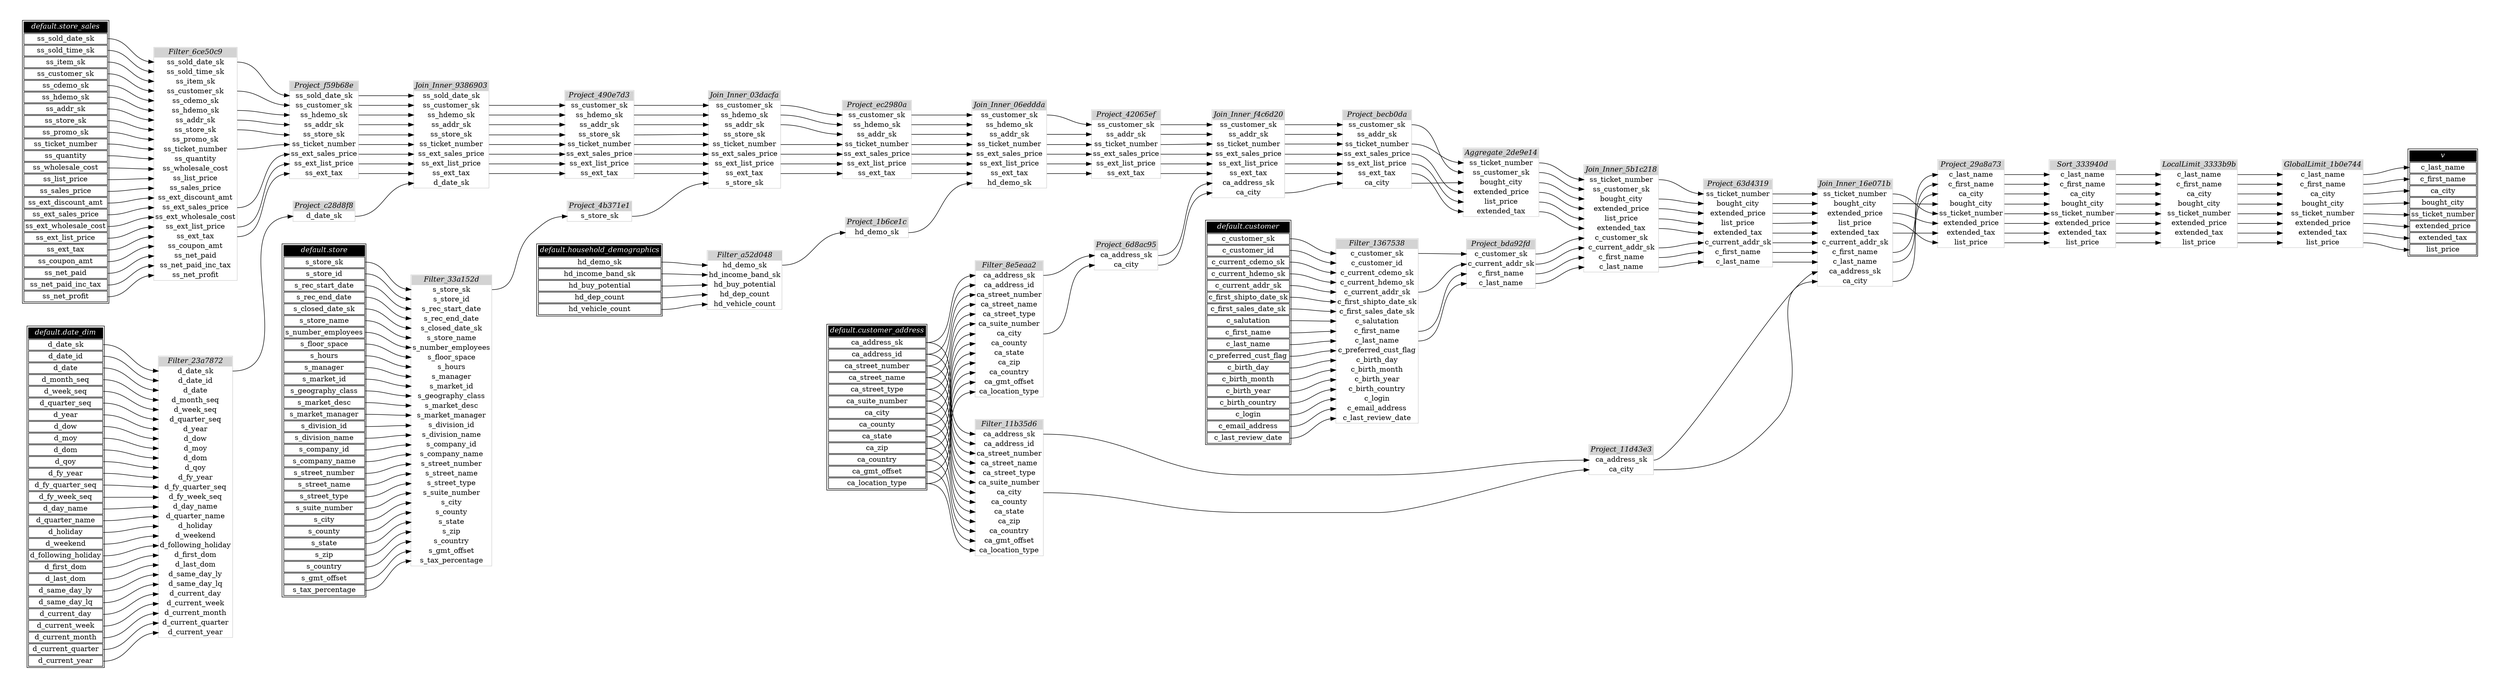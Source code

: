 // Automatically generated by TPCDSFlowTestSuite


digraph {
  graph [pad="0.5" nodesep="0.5" ranksep="1" fontname="Helvetica" rankdir=LR];
  node [shape=plaintext]

  
"Aggregate_2de9e14" [label=<
<table color="lightgray" border="1" cellborder="0" cellspacing="0">
  <tr><td bgcolor="lightgray" port="nodeName"><i>Aggregate_2de9e14</i></td></tr>
  <tr><td port="0">ss_ticket_number</td></tr>
<tr><td port="1">ss_customer_sk</td></tr>
<tr><td port="2">bought_city</td></tr>
<tr><td port="3">extended_price</td></tr>
<tr><td port="4">list_price</td></tr>
<tr><td port="5">extended_tax</td></tr>
</table>>];
     

"Filter_11b35d6" [label=<
<table color="lightgray" border="1" cellborder="0" cellspacing="0">
  <tr><td bgcolor="lightgray" port="nodeName"><i>Filter_11b35d6</i></td></tr>
  <tr><td port="0">ca_address_sk</td></tr>
<tr><td port="1">ca_address_id</td></tr>
<tr><td port="2">ca_street_number</td></tr>
<tr><td port="3">ca_street_name</td></tr>
<tr><td port="4">ca_street_type</td></tr>
<tr><td port="5">ca_suite_number</td></tr>
<tr><td port="6">ca_city</td></tr>
<tr><td port="7">ca_county</td></tr>
<tr><td port="8">ca_state</td></tr>
<tr><td port="9">ca_zip</td></tr>
<tr><td port="10">ca_country</td></tr>
<tr><td port="11">ca_gmt_offset</td></tr>
<tr><td port="12">ca_location_type</td></tr>
</table>>];
     

"Filter_1367538" [label=<
<table color="lightgray" border="1" cellborder="0" cellspacing="0">
  <tr><td bgcolor="lightgray" port="nodeName"><i>Filter_1367538</i></td></tr>
  <tr><td port="0">c_customer_sk</td></tr>
<tr><td port="1">c_customer_id</td></tr>
<tr><td port="2">c_current_cdemo_sk</td></tr>
<tr><td port="3">c_current_hdemo_sk</td></tr>
<tr><td port="4">c_current_addr_sk</td></tr>
<tr><td port="5">c_first_shipto_date_sk</td></tr>
<tr><td port="6">c_first_sales_date_sk</td></tr>
<tr><td port="7">c_salutation</td></tr>
<tr><td port="8">c_first_name</td></tr>
<tr><td port="9">c_last_name</td></tr>
<tr><td port="10">c_preferred_cust_flag</td></tr>
<tr><td port="11">c_birth_day</td></tr>
<tr><td port="12">c_birth_month</td></tr>
<tr><td port="13">c_birth_year</td></tr>
<tr><td port="14">c_birth_country</td></tr>
<tr><td port="15">c_login</td></tr>
<tr><td port="16">c_email_address</td></tr>
<tr><td port="17">c_last_review_date</td></tr>
</table>>];
     

"Filter_23a7872" [label=<
<table color="lightgray" border="1" cellborder="0" cellspacing="0">
  <tr><td bgcolor="lightgray" port="nodeName"><i>Filter_23a7872</i></td></tr>
  <tr><td port="0">d_date_sk</td></tr>
<tr><td port="1">d_date_id</td></tr>
<tr><td port="2">d_date</td></tr>
<tr><td port="3">d_month_seq</td></tr>
<tr><td port="4">d_week_seq</td></tr>
<tr><td port="5">d_quarter_seq</td></tr>
<tr><td port="6">d_year</td></tr>
<tr><td port="7">d_dow</td></tr>
<tr><td port="8">d_moy</td></tr>
<tr><td port="9">d_dom</td></tr>
<tr><td port="10">d_qoy</td></tr>
<tr><td port="11">d_fy_year</td></tr>
<tr><td port="12">d_fy_quarter_seq</td></tr>
<tr><td port="13">d_fy_week_seq</td></tr>
<tr><td port="14">d_day_name</td></tr>
<tr><td port="15">d_quarter_name</td></tr>
<tr><td port="16">d_holiday</td></tr>
<tr><td port="17">d_weekend</td></tr>
<tr><td port="18">d_following_holiday</td></tr>
<tr><td port="19">d_first_dom</td></tr>
<tr><td port="20">d_last_dom</td></tr>
<tr><td port="21">d_same_day_ly</td></tr>
<tr><td port="22">d_same_day_lq</td></tr>
<tr><td port="23">d_current_day</td></tr>
<tr><td port="24">d_current_week</td></tr>
<tr><td port="25">d_current_month</td></tr>
<tr><td port="26">d_current_quarter</td></tr>
<tr><td port="27">d_current_year</td></tr>
</table>>];
     

"Filter_33a152d" [label=<
<table color="lightgray" border="1" cellborder="0" cellspacing="0">
  <tr><td bgcolor="lightgray" port="nodeName"><i>Filter_33a152d</i></td></tr>
  <tr><td port="0">s_store_sk</td></tr>
<tr><td port="1">s_store_id</td></tr>
<tr><td port="2">s_rec_start_date</td></tr>
<tr><td port="3">s_rec_end_date</td></tr>
<tr><td port="4">s_closed_date_sk</td></tr>
<tr><td port="5">s_store_name</td></tr>
<tr><td port="6">s_number_employees</td></tr>
<tr><td port="7">s_floor_space</td></tr>
<tr><td port="8">s_hours</td></tr>
<tr><td port="9">s_manager</td></tr>
<tr><td port="10">s_market_id</td></tr>
<tr><td port="11">s_geography_class</td></tr>
<tr><td port="12">s_market_desc</td></tr>
<tr><td port="13">s_market_manager</td></tr>
<tr><td port="14">s_division_id</td></tr>
<tr><td port="15">s_division_name</td></tr>
<tr><td port="16">s_company_id</td></tr>
<tr><td port="17">s_company_name</td></tr>
<tr><td port="18">s_street_number</td></tr>
<tr><td port="19">s_street_name</td></tr>
<tr><td port="20">s_street_type</td></tr>
<tr><td port="21">s_suite_number</td></tr>
<tr><td port="22">s_city</td></tr>
<tr><td port="23">s_county</td></tr>
<tr><td port="24">s_state</td></tr>
<tr><td port="25">s_zip</td></tr>
<tr><td port="26">s_country</td></tr>
<tr><td port="27">s_gmt_offset</td></tr>
<tr><td port="28">s_tax_percentage</td></tr>
</table>>];
     

"Filter_6ce50c9" [label=<
<table color="lightgray" border="1" cellborder="0" cellspacing="0">
  <tr><td bgcolor="lightgray" port="nodeName"><i>Filter_6ce50c9</i></td></tr>
  <tr><td port="0">ss_sold_date_sk</td></tr>
<tr><td port="1">ss_sold_time_sk</td></tr>
<tr><td port="2">ss_item_sk</td></tr>
<tr><td port="3">ss_customer_sk</td></tr>
<tr><td port="4">ss_cdemo_sk</td></tr>
<tr><td port="5">ss_hdemo_sk</td></tr>
<tr><td port="6">ss_addr_sk</td></tr>
<tr><td port="7">ss_store_sk</td></tr>
<tr><td port="8">ss_promo_sk</td></tr>
<tr><td port="9">ss_ticket_number</td></tr>
<tr><td port="10">ss_quantity</td></tr>
<tr><td port="11">ss_wholesale_cost</td></tr>
<tr><td port="12">ss_list_price</td></tr>
<tr><td port="13">ss_sales_price</td></tr>
<tr><td port="14">ss_ext_discount_amt</td></tr>
<tr><td port="15">ss_ext_sales_price</td></tr>
<tr><td port="16">ss_ext_wholesale_cost</td></tr>
<tr><td port="17">ss_ext_list_price</td></tr>
<tr><td port="18">ss_ext_tax</td></tr>
<tr><td port="19">ss_coupon_amt</td></tr>
<tr><td port="20">ss_net_paid</td></tr>
<tr><td port="21">ss_net_paid_inc_tax</td></tr>
<tr><td port="22">ss_net_profit</td></tr>
</table>>];
     

"Filter_8e5eaa2" [label=<
<table color="lightgray" border="1" cellborder="0" cellspacing="0">
  <tr><td bgcolor="lightgray" port="nodeName"><i>Filter_8e5eaa2</i></td></tr>
  <tr><td port="0">ca_address_sk</td></tr>
<tr><td port="1">ca_address_id</td></tr>
<tr><td port="2">ca_street_number</td></tr>
<tr><td port="3">ca_street_name</td></tr>
<tr><td port="4">ca_street_type</td></tr>
<tr><td port="5">ca_suite_number</td></tr>
<tr><td port="6">ca_city</td></tr>
<tr><td port="7">ca_county</td></tr>
<tr><td port="8">ca_state</td></tr>
<tr><td port="9">ca_zip</td></tr>
<tr><td port="10">ca_country</td></tr>
<tr><td port="11">ca_gmt_offset</td></tr>
<tr><td port="12">ca_location_type</td></tr>
</table>>];
     

"Filter_a52d048" [label=<
<table color="lightgray" border="1" cellborder="0" cellspacing="0">
  <tr><td bgcolor="lightgray" port="nodeName"><i>Filter_a52d048</i></td></tr>
  <tr><td port="0">hd_demo_sk</td></tr>
<tr><td port="1">hd_income_band_sk</td></tr>
<tr><td port="2">hd_buy_potential</td></tr>
<tr><td port="3">hd_dep_count</td></tr>
<tr><td port="4">hd_vehicle_count</td></tr>
</table>>];
     

"GlobalLimit_1b0e744" [label=<
<table color="lightgray" border="1" cellborder="0" cellspacing="0">
  <tr><td bgcolor="lightgray" port="nodeName"><i>GlobalLimit_1b0e744</i></td></tr>
  <tr><td port="0">c_last_name</td></tr>
<tr><td port="1">c_first_name</td></tr>
<tr><td port="2">ca_city</td></tr>
<tr><td port="3">bought_city</td></tr>
<tr><td port="4">ss_ticket_number</td></tr>
<tr><td port="5">extended_price</td></tr>
<tr><td port="6">extended_tax</td></tr>
<tr><td port="7">list_price</td></tr>
</table>>];
     

"Join_Inner_03dacfa" [label=<
<table color="lightgray" border="1" cellborder="0" cellspacing="0">
  <tr><td bgcolor="lightgray" port="nodeName"><i>Join_Inner_03dacfa</i></td></tr>
  <tr><td port="0">ss_customer_sk</td></tr>
<tr><td port="1">ss_hdemo_sk</td></tr>
<tr><td port="2">ss_addr_sk</td></tr>
<tr><td port="3">ss_store_sk</td></tr>
<tr><td port="4">ss_ticket_number</td></tr>
<tr><td port="5">ss_ext_sales_price</td></tr>
<tr><td port="6">ss_ext_list_price</td></tr>
<tr><td port="7">ss_ext_tax</td></tr>
<tr><td port="8">s_store_sk</td></tr>
</table>>];
     

"Join_Inner_06eddda" [label=<
<table color="lightgray" border="1" cellborder="0" cellspacing="0">
  <tr><td bgcolor="lightgray" port="nodeName"><i>Join_Inner_06eddda</i></td></tr>
  <tr><td port="0">ss_customer_sk</td></tr>
<tr><td port="1">ss_hdemo_sk</td></tr>
<tr><td port="2">ss_addr_sk</td></tr>
<tr><td port="3">ss_ticket_number</td></tr>
<tr><td port="4">ss_ext_sales_price</td></tr>
<tr><td port="5">ss_ext_list_price</td></tr>
<tr><td port="6">ss_ext_tax</td></tr>
<tr><td port="7">hd_demo_sk</td></tr>
</table>>];
     

"Join_Inner_16e071b" [label=<
<table color="lightgray" border="1" cellborder="0" cellspacing="0">
  <tr><td bgcolor="lightgray" port="nodeName"><i>Join_Inner_16e071b</i></td></tr>
  <tr><td port="0">ss_ticket_number</td></tr>
<tr><td port="1">bought_city</td></tr>
<tr><td port="2">extended_price</td></tr>
<tr><td port="3">list_price</td></tr>
<tr><td port="4">extended_tax</td></tr>
<tr><td port="5">c_current_addr_sk</td></tr>
<tr><td port="6">c_first_name</td></tr>
<tr><td port="7">c_last_name</td></tr>
<tr><td port="8">ca_address_sk</td></tr>
<tr><td port="9">ca_city</td></tr>
</table>>];
     

"Join_Inner_5b1c218" [label=<
<table color="lightgray" border="1" cellborder="0" cellspacing="0">
  <tr><td bgcolor="lightgray" port="nodeName"><i>Join_Inner_5b1c218</i></td></tr>
  <tr><td port="0">ss_ticket_number</td></tr>
<tr><td port="1">ss_customer_sk</td></tr>
<tr><td port="2">bought_city</td></tr>
<tr><td port="3">extended_price</td></tr>
<tr><td port="4">list_price</td></tr>
<tr><td port="5">extended_tax</td></tr>
<tr><td port="6">c_customer_sk</td></tr>
<tr><td port="7">c_current_addr_sk</td></tr>
<tr><td port="8">c_first_name</td></tr>
<tr><td port="9">c_last_name</td></tr>
</table>>];
     

"Join_Inner_9386903" [label=<
<table color="lightgray" border="1" cellborder="0" cellspacing="0">
  <tr><td bgcolor="lightgray" port="nodeName"><i>Join_Inner_9386903</i></td></tr>
  <tr><td port="0">ss_sold_date_sk</td></tr>
<tr><td port="1">ss_customer_sk</td></tr>
<tr><td port="2">ss_hdemo_sk</td></tr>
<tr><td port="3">ss_addr_sk</td></tr>
<tr><td port="4">ss_store_sk</td></tr>
<tr><td port="5">ss_ticket_number</td></tr>
<tr><td port="6">ss_ext_sales_price</td></tr>
<tr><td port="7">ss_ext_list_price</td></tr>
<tr><td port="8">ss_ext_tax</td></tr>
<tr><td port="9">d_date_sk</td></tr>
</table>>];
     

"Join_Inner_f4c6d20" [label=<
<table color="lightgray" border="1" cellborder="0" cellspacing="0">
  <tr><td bgcolor="lightgray" port="nodeName"><i>Join_Inner_f4c6d20</i></td></tr>
  <tr><td port="0">ss_customer_sk</td></tr>
<tr><td port="1">ss_addr_sk</td></tr>
<tr><td port="2">ss_ticket_number</td></tr>
<tr><td port="3">ss_ext_sales_price</td></tr>
<tr><td port="4">ss_ext_list_price</td></tr>
<tr><td port="5">ss_ext_tax</td></tr>
<tr><td port="6">ca_address_sk</td></tr>
<tr><td port="7">ca_city</td></tr>
</table>>];
     

"LocalLimit_3333b9b" [label=<
<table color="lightgray" border="1" cellborder="0" cellspacing="0">
  <tr><td bgcolor="lightgray" port="nodeName"><i>LocalLimit_3333b9b</i></td></tr>
  <tr><td port="0">c_last_name</td></tr>
<tr><td port="1">c_first_name</td></tr>
<tr><td port="2">ca_city</td></tr>
<tr><td port="3">bought_city</td></tr>
<tr><td port="4">ss_ticket_number</td></tr>
<tr><td port="5">extended_price</td></tr>
<tr><td port="6">extended_tax</td></tr>
<tr><td port="7">list_price</td></tr>
</table>>];
     

"Project_11d43e3" [label=<
<table color="lightgray" border="1" cellborder="0" cellspacing="0">
  <tr><td bgcolor="lightgray" port="nodeName"><i>Project_11d43e3</i></td></tr>
  <tr><td port="0">ca_address_sk</td></tr>
<tr><td port="1">ca_city</td></tr>
</table>>];
     

"Project_1b6ce1c" [label=<
<table color="lightgray" border="1" cellborder="0" cellspacing="0">
  <tr><td bgcolor="lightgray" port="nodeName"><i>Project_1b6ce1c</i></td></tr>
  <tr><td port="0">hd_demo_sk</td></tr>
</table>>];
     

"Project_29a8a73" [label=<
<table color="lightgray" border="1" cellborder="0" cellspacing="0">
  <tr><td bgcolor="lightgray" port="nodeName"><i>Project_29a8a73</i></td></tr>
  <tr><td port="0">c_last_name</td></tr>
<tr><td port="1">c_first_name</td></tr>
<tr><td port="2">ca_city</td></tr>
<tr><td port="3">bought_city</td></tr>
<tr><td port="4">ss_ticket_number</td></tr>
<tr><td port="5">extended_price</td></tr>
<tr><td port="6">extended_tax</td></tr>
<tr><td port="7">list_price</td></tr>
</table>>];
     

"Project_42065ef" [label=<
<table color="lightgray" border="1" cellborder="0" cellspacing="0">
  <tr><td bgcolor="lightgray" port="nodeName"><i>Project_42065ef</i></td></tr>
  <tr><td port="0">ss_customer_sk</td></tr>
<tr><td port="1">ss_addr_sk</td></tr>
<tr><td port="2">ss_ticket_number</td></tr>
<tr><td port="3">ss_ext_sales_price</td></tr>
<tr><td port="4">ss_ext_list_price</td></tr>
<tr><td port="5">ss_ext_tax</td></tr>
</table>>];
     

"Project_490e7d3" [label=<
<table color="lightgray" border="1" cellborder="0" cellspacing="0">
  <tr><td bgcolor="lightgray" port="nodeName"><i>Project_490e7d3</i></td></tr>
  <tr><td port="0">ss_customer_sk</td></tr>
<tr><td port="1">ss_hdemo_sk</td></tr>
<tr><td port="2">ss_addr_sk</td></tr>
<tr><td port="3">ss_store_sk</td></tr>
<tr><td port="4">ss_ticket_number</td></tr>
<tr><td port="5">ss_ext_sales_price</td></tr>
<tr><td port="6">ss_ext_list_price</td></tr>
<tr><td port="7">ss_ext_tax</td></tr>
</table>>];
     

"Project_4b371e1" [label=<
<table color="lightgray" border="1" cellborder="0" cellspacing="0">
  <tr><td bgcolor="lightgray" port="nodeName"><i>Project_4b371e1</i></td></tr>
  <tr><td port="0">s_store_sk</td></tr>
</table>>];
     

"Project_63d4319" [label=<
<table color="lightgray" border="1" cellborder="0" cellspacing="0">
  <tr><td bgcolor="lightgray" port="nodeName"><i>Project_63d4319</i></td></tr>
  <tr><td port="0">ss_ticket_number</td></tr>
<tr><td port="1">bought_city</td></tr>
<tr><td port="2">extended_price</td></tr>
<tr><td port="3">list_price</td></tr>
<tr><td port="4">extended_tax</td></tr>
<tr><td port="5">c_current_addr_sk</td></tr>
<tr><td port="6">c_first_name</td></tr>
<tr><td port="7">c_last_name</td></tr>
</table>>];
     

"Project_6d8ac95" [label=<
<table color="lightgray" border="1" cellborder="0" cellspacing="0">
  <tr><td bgcolor="lightgray" port="nodeName"><i>Project_6d8ac95</i></td></tr>
  <tr><td port="0">ca_address_sk</td></tr>
<tr><td port="1">ca_city</td></tr>
</table>>];
     

"Project_bda92fd" [label=<
<table color="lightgray" border="1" cellborder="0" cellspacing="0">
  <tr><td bgcolor="lightgray" port="nodeName"><i>Project_bda92fd</i></td></tr>
  <tr><td port="0">c_customer_sk</td></tr>
<tr><td port="1">c_current_addr_sk</td></tr>
<tr><td port="2">c_first_name</td></tr>
<tr><td port="3">c_last_name</td></tr>
</table>>];
     

"Project_becb0da" [label=<
<table color="lightgray" border="1" cellborder="0" cellspacing="0">
  <tr><td bgcolor="lightgray" port="nodeName"><i>Project_becb0da</i></td></tr>
  <tr><td port="0">ss_customer_sk</td></tr>
<tr><td port="1">ss_addr_sk</td></tr>
<tr><td port="2">ss_ticket_number</td></tr>
<tr><td port="3">ss_ext_sales_price</td></tr>
<tr><td port="4">ss_ext_list_price</td></tr>
<tr><td port="5">ss_ext_tax</td></tr>
<tr><td port="6">ca_city</td></tr>
</table>>];
     

"Project_c28d8f8" [label=<
<table color="lightgray" border="1" cellborder="0" cellspacing="0">
  <tr><td bgcolor="lightgray" port="nodeName"><i>Project_c28d8f8</i></td></tr>
  <tr><td port="0">d_date_sk</td></tr>
</table>>];
     

"Project_ec2980a" [label=<
<table color="lightgray" border="1" cellborder="0" cellspacing="0">
  <tr><td bgcolor="lightgray" port="nodeName"><i>Project_ec2980a</i></td></tr>
  <tr><td port="0">ss_customer_sk</td></tr>
<tr><td port="1">ss_hdemo_sk</td></tr>
<tr><td port="2">ss_addr_sk</td></tr>
<tr><td port="3">ss_ticket_number</td></tr>
<tr><td port="4">ss_ext_sales_price</td></tr>
<tr><td port="5">ss_ext_list_price</td></tr>
<tr><td port="6">ss_ext_tax</td></tr>
</table>>];
     

"Project_f59b68e" [label=<
<table color="lightgray" border="1" cellborder="0" cellspacing="0">
  <tr><td bgcolor="lightgray" port="nodeName"><i>Project_f59b68e</i></td></tr>
  <tr><td port="0">ss_sold_date_sk</td></tr>
<tr><td port="1">ss_customer_sk</td></tr>
<tr><td port="2">ss_hdemo_sk</td></tr>
<tr><td port="3">ss_addr_sk</td></tr>
<tr><td port="4">ss_store_sk</td></tr>
<tr><td port="5">ss_ticket_number</td></tr>
<tr><td port="6">ss_ext_sales_price</td></tr>
<tr><td port="7">ss_ext_list_price</td></tr>
<tr><td port="8">ss_ext_tax</td></tr>
</table>>];
     

"Sort_333940d" [label=<
<table color="lightgray" border="1" cellborder="0" cellspacing="0">
  <tr><td bgcolor="lightgray" port="nodeName"><i>Sort_333940d</i></td></tr>
  <tr><td port="0">c_last_name</td></tr>
<tr><td port="1">c_first_name</td></tr>
<tr><td port="2">ca_city</td></tr>
<tr><td port="3">bought_city</td></tr>
<tr><td port="4">ss_ticket_number</td></tr>
<tr><td port="5">extended_price</td></tr>
<tr><td port="6">extended_tax</td></tr>
<tr><td port="7">list_price</td></tr>
</table>>];
     

"default.customer" [color="black" label=<
<table>
  <tr><td bgcolor="black" port="nodeName"><i><font color="white">default.customer</font></i></td></tr>
  <tr><td port="0">c_customer_sk</td></tr>
<tr><td port="1">c_customer_id</td></tr>
<tr><td port="2">c_current_cdemo_sk</td></tr>
<tr><td port="3">c_current_hdemo_sk</td></tr>
<tr><td port="4">c_current_addr_sk</td></tr>
<tr><td port="5">c_first_shipto_date_sk</td></tr>
<tr><td port="6">c_first_sales_date_sk</td></tr>
<tr><td port="7">c_salutation</td></tr>
<tr><td port="8">c_first_name</td></tr>
<tr><td port="9">c_last_name</td></tr>
<tr><td port="10">c_preferred_cust_flag</td></tr>
<tr><td port="11">c_birth_day</td></tr>
<tr><td port="12">c_birth_month</td></tr>
<tr><td port="13">c_birth_year</td></tr>
<tr><td port="14">c_birth_country</td></tr>
<tr><td port="15">c_login</td></tr>
<tr><td port="16">c_email_address</td></tr>
<tr><td port="17">c_last_review_date</td></tr>
</table>>];
     

"default.customer_address" [color="black" label=<
<table>
  <tr><td bgcolor="black" port="nodeName"><i><font color="white">default.customer_address</font></i></td></tr>
  <tr><td port="0">ca_address_sk</td></tr>
<tr><td port="1">ca_address_id</td></tr>
<tr><td port="2">ca_street_number</td></tr>
<tr><td port="3">ca_street_name</td></tr>
<tr><td port="4">ca_street_type</td></tr>
<tr><td port="5">ca_suite_number</td></tr>
<tr><td port="6">ca_city</td></tr>
<tr><td port="7">ca_county</td></tr>
<tr><td port="8">ca_state</td></tr>
<tr><td port="9">ca_zip</td></tr>
<tr><td port="10">ca_country</td></tr>
<tr><td port="11">ca_gmt_offset</td></tr>
<tr><td port="12">ca_location_type</td></tr>
</table>>];
     

"default.date_dim" [color="black" label=<
<table>
  <tr><td bgcolor="black" port="nodeName"><i><font color="white">default.date_dim</font></i></td></tr>
  <tr><td port="0">d_date_sk</td></tr>
<tr><td port="1">d_date_id</td></tr>
<tr><td port="2">d_date</td></tr>
<tr><td port="3">d_month_seq</td></tr>
<tr><td port="4">d_week_seq</td></tr>
<tr><td port="5">d_quarter_seq</td></tr>
<tr><td port="6">d_year</td></tr>
<tr><td port="7">d_dow</td></tr>
<tr><td port="8">d_moy</td></tr>
<tr><td port="9">d_dom</td></tr>
<tr><td port="10">d_qoy</td></tr>
<tr><td port="11">d_fy_year</td></tr>
<tr><td port="12">d_fy_quarter_seq</td></tr>
<tr><td port="13">d_fy_week_seq</td></tr>
<tr><td port="14">d_day_name</td></tr>
<tr><td port="15">d_quarter_name</td></tr>
<tr><td port="16">d_holiday</td></tr>
<tr><td port="17">d_weekend</td></tr>
<tr><td port="18">d_following_holiday</td></tr>
<tr><td port="19">d_first_dom</td></tr>
<tr><td port="20">d_last_dom</td></tr>
<tr><td port="21">d_same_day_ly</td></tr>
<tr><td port="22">d_same_day_lq</td></tr>
<tr><td port="23">d_current_day</td></tr>
<tr><td port="24">d_current_week</td></tr>
<tr><td port="25">d_current_month</td></tr>
<tr><td port="26">d_current_quarter</td></tr>
<tr><td port="27">d_current_year</td></tr>
</table>>];
     

"default.household_demographics" [color="black" label=<
<table>
  <tr><td bgcolor="black" port="nodeName"><i><font color="white">default.household_demographics</font></i></td></tr>
  <tr><td port="0">hd_demo_sk</td></tr>
<tr><td port="1">hd_income_band_sk</td></tr>
<tr><td port="2">hd_buy_potential</td></tr>
<tr><td port="3">hd_dep_count</td></tr>
<tr><td port="4">hd_vehicle_count</td></tr>
</table>>];
     

"default.store" [color="black" label=<
<table>
  <tr><td bgcolor="black" port="nodeName"><i><font color="white">default.store</font></i></td></tr>
  <tr><td port="0">s_store_sk</td></tr>
<tr><td port="1">s_store_id</td></tr>
<tr><td port="2">s_rec_start_date</td></tr>
<tr><td port="3">s_rec_end_date</td></tr>
<tr><td port="4">s_closed_date_sk</td></tr>
<tr><td port="5">s_store_name</td></tr>
<tr><td port="6">s_number_employees</td></tr>
<tr><td port="7">s_floor_space</td></tr>
<tr><td port="8">s_hours</td></tr>
<tr><td port="9">s_manager</td></tr>
<tr><td port="10">s_market_id</td></tr>
<tr><td port="11">s_geography_class</td></tr>
<tr><td port="12">s_market_desc</td></tr>
<tr><td port="13">s_market_manager</td></tr>
<tr><td port="14">s_division_id</td></tr>
<tr><td port="15">s_division_name</td></tr>
<tr><td port="16">s_company_id</td></tr>
<tr><td port="17">s_company_name</td></tr>
<tr><td port="18">s_street_number</td></tr>
<tr><td port="19">s_street_name</td></tr>
<tr><td port="20">s_street_type</td></tr>
<tr><td port="21">s_suite_number</td></tr>
<tr><td port="22">s_city</td></tr>
<tr><td port="23">s_county</td></tr>
<tr><td port="24">s_state</td></tr>
<tr><td port="25">s_zip</td></tr>
<tr><td port="26">s_country</td></tr>
<tr><td port="27">s_gmt_offset</td></tr>
<tr><td port="28">s_tax_percentage</td></tr>
</table>>];
     

"default.store_sales" [color="black" label=<
<table>
  <tr><td bgcolor="black" port="nodeName"><i><font color="white">default.store_sales</font></i></td></tr>
  <tr><td port="0">ss_sold_date_sk</td></tr>
<tr><td port="1">ss_sold_time_sk</td></tr>
<tr><td port="2">ss_item_sk</td></tr>
<tr><td port="3">ss_customer_sk</td></tr>
<tr><td port="4">ss_cdemo_sk</td></tr>
<tr><td port="5">ss_hdemo_sk</td></tr>
<tr><td port="6">ss_addr_sk</td></tr>
<tr><td port="7">ss_store_sk</td></tr>
<tr><td port="8">ss_promo_sk</td></tr>
<tr><td port="9">ss_ticket_number</td></tr>
<tr><td port="10">ss_quantity</td></tr>
<tr><td port="11">ss_wholesale_cost</td></tr>
<tr><td port="12">ss_list_price</td></tr>
<tr><td port="13">ss_sales_price</td></tr>
<tr><td port="14">ss_ext_discount_amt</td></tr>
<tr><td port="15">ss_ext_sales_price</td></tr>
<tr><td port="16">ss_ext_wholesale_cost</td></tr>
<tr><td port="17">ss_ext_list_price</td></tr>
<tr><td port="18">ss_ext_tax</td></tr>
<tr><td port="19">ss_coupon_amt</td></tr>
<tr><td port="20">ss_net_paid</td></tr>
<tr><td port="21">ss_net_paid_inc_tax</td></tr>
<tr><td port="22">ss_net_profit</td></tr>
</table>>];
     

"v" [color="black" label=<
<table>
  <tr><td bgcolor="black" port="nodeName"><i><font color="white">v</font></i></td></tr>
  <tr><td port="0">c_last_name</td></tr>
<tr><td port="1">c_first_name</td></tr>
<tr><td port="2">ca_city</td></tr>
<tr><td port="3">bought_city</td></tr>
<tr><td port="4">ss_ticket_number</td></tr>
<tr><td port="5">extended_price</td></tr>
<tr><td port="6">extended_tax</td></tr>
<tr><td port="7">list_price</td></tr>
</table>>];
     
  "Aggregate_2de9e14":0 -> "Join_Inner_5b1c218":0;
"Aggregate_2de9e14":1 -> "Join_Inner_5b1c218":1;
"Aggregate_2de9e14":2 -> "Join_Inner_5b1c218":2;
"Aggregate_2de9e14":3 -> "Join_Inner_5b1c218":3;
"Aggregate_2de9e14":4 -> "Join_Inner_5b1c218":4;
"Aggregate_2de9e14":5 -> "Join_Inner_5b1c218":5;
"Filter_11b35d6":0 -> "Project_11d43e3":0;
"Filter_11b35d6":6 -> "Project_11d43e3":1;
"Filter_1367538":0 -> "Project_bda92fd":0;
"Filter_1367538":4 -> "Project_bda92fd":1;
"Filter_1367538":8 -> "Project_bda92fd":2;
"Filter_1367538":9 -> "Project_bda92fd":3;
"Filter_23a7872":0 -> "Project_c28d8f8":0;
"Filter_33a152d":0 -> "Project_4b371e1":0;
"Filter_6ce50c9":0 -> "Project_f59b68e":0;
"Filter_6ce50c9":15 -> "Project_f59b68e":6;
"Filter_6ce50c9":17 -> "Project_f59b68e":7;
"Filter_6ce50c9":18 -> "Project_f59b68e":8;
"Filter_6ce50c9":3 -> "Project_f59b68e":1;
"Filter_6ce50c9":5 -> "Project_f59b68e":2;
"Filter_6ce50c9":6 -> "Project_f59b68e":3;
"Filter_6ce50c9":7 -> "Project_f59b68e":4;
"Filter_6ce50c9":9 -> "Project_f59b68e":5;
"Filter_8e5eaa2":0 -> "Project_6d8ac95":0;
"Filter_8e5eaa2":6 -> "Project_6d8ac95":1;
"Filter_a52d048":0 -> "Project_1b6ce1c":0;
"GlobalLimit_1b0e744":0 -> "v":0;
"GlobalLimit_1b0e744":1 -> "v":1;
"GlobalLimit_1b0e744":2 -> "v":2;
"GlobalLimit_1b0e744":3 -> "v":3;
"GlobalLimit_1b0e744":4 -> "v":4;
"GlobalLimit_1b0e744":5 -> "v":5;
"GlobalLimit_1b0e744":6 -> "v":6;
"GlobalLimit_1b0e744":7 -> "v":7;
"Join_Inner_03dacfa":0 -> "Project_ec2980a":0;
"Join_Inner_03dacfa":1 -> "Project_ec2980a":1;
"Join_Inner_03dacfa":2 -> "Project_ec2980a":2;
"Join_Inner_03dacfa":4 -> "Project_ec2980a":3;
"Join_Inner_03dacfa":5 -> "Project_ec2980a":4;
"Join_Inner_03dacfa":6 -> "Project_ec2980a":5;
"Join_Inner_03dacfa":7 -> "Project_ec2980a":6;
"Join_Inner_06eddda":0 -> "Project_42065ef":0;
"Join_Inner_06eddda":2 -> "Project_42065ef":1;
"Join_Inner_06eddda":3 -> "Project_42065ef":2;
"Join_Inner_06eddda":4 -> "Project_42065ef":3;
"Join_Inner_06eddda":5 -> "Project_42065ef":4;
"Join_Inner_06eddda":6 -> "Project_42065ef":5;
"Join_Inner_16e071b":0 -> "Project_29a8a73":4;
"Join_Inner_16e071b":1 -> "Project_29a8a73":3;
"Join_Inner_16e071b":2 -> "Project_29a8a73":5;
"Join_Inner_16e071b":3 -> "Project_29a8a73":7;
"Join_Inner_16e071b":4 -> "Project_29a8a73":6;
"Join_Inner_16e071b":6 -> "Project_29a8a73":1;
"Join_Inner_16e071b":7 -> "Project_29a8a73":0;
"Join_Inner_16e071b":9 -> "Project_29a8a73":2;
"Join_Inner_5b1c218":0 -> "Project_63d4319":0;
"Join_Inner_5b1c218":2 -> "Project_63d4319":1;
"Join_Inner_5b1c218":3 -> "Project_63d4319":2;
"Join_Inner_5b1c218":4 -> "Project_63d4319":3;
"Join_Inner_5b1c218":5 -> "Project_63d4319":4;
"Join_Inner_5b1c218":7 -> "Project_63d4319":5;
"Join_Inner_5b1c218":8 -> "Project_63d4319":6;
"Join_Inner_5b1c218":9 -> "Project_63d4319":7;
"Join_Inner_9386903":1 -> "Project_490e7d3":0;
"Join_Inner_9386903":2 -> "Project_490e7d3":1;
"Join_Inner_9386903":3 -> "Project_490e7d3":2;
"Join_Inner_9386903":4 -> "Project_490e7d3":3;
"Join_Inner_9386903":5 -> "Project_490e7d3":4;
"Join_Inner_9386903":6 -> "Project_490e7d3":5;
"Join_Inner_9386903":7 -> "Project_490e7d3":6;
"Join_Inner_9386903":8 -> "Project_490e7d3":7;
"Join_Inner_f4c6d20":0 -> "Project_becb0da":0;
"Join_Inner_f4c6d20":1 -> "Project_becb0da":1;
"Join_Inner_f4c6d20":2 -> "Project_becb0da":2;
"Join_Inner_f4c6d20":3 -> "Project_becb0da":3;
"Join_Inner_f4c6d20":4 -> "Project_becb0da":4;
"Join_Inner_f4c6d20":5 -> "Project_becb0da":5;
"Join_Inner_f4c6d20":7 -> "Project_becb0da":6;
"LocalLimit_3333b9b":0 -> "GlobalLimit_1b0e744":0;
"LocalLimit_3333b9b":1 -> "GlobalLimit_1b0e744":1;
"LocalLimit_3333b9b":2 -> "GlobalLimit_1b0e744":2;
"LocalLimit_3333b9b":3 -> "GlobalLimit_1b0e744":3;
"LocalLimit_3333b9b":4 -> "GlobalLimit_1b0e744":4;
"LocalLimit_3333b9b":5 -> "GlobalLimit_1b0e744":5;
"LocalLimit_3333b9b":6 -> "GlobalLimit_1b0e744":6;
"LocalLimit_3333b9b":7 -> "GlobalLimit_1b0e744":7;
"Project_11d43e3":0 -> "Join_Inner_16e071b":8;
"Project_11d43e3":1 -> "Join_Inner_16e071b":9;
"Project_1b6ce1c":0 -> "Join_Inner_06eddda":7;
"Project_29a8a73":0 -> "Sort_333940d":0;
"Project_29a8a73":1 -> "Sort_333940d":1;
"Project_29a8a73":2 -> "Sort_333940d":2;
"Project_29a8a73":3 -> "Sort_333940d":3;
"Project_29a8a73":4 -> "Sort_333940d":4;
"Project_29a8a73":5 -> "Sort_333940d":5;
"Project_29a8a73":6 -> "Sort_333940d":6;
"Project_29a8a73":7 -> "Sort_333940d":7;
"Project_42065ef":0 -> "Join_Inner_f4c6d20":0;
"Project_42065ef":1 -> "Join_Inner_f4c6d20":1;
"Project_42065ef":2 -> "Join_Inner_f4c6d20":2;
"Project_42065ef":3 -> "Join_Inner_f4c6d20":3;
"Project_42065ef":4 -> "Join_Inner_f4c6d20":4;
"Project_42065ef":5 -> "Join_Inner_f4c6d20":5;
"Project_490e7d3":0 -> "Join_Inner_03dacfa":0;
"Project_490e7d3":1 -> "Join_Inner_03dacfa":1;
"Project_490e7d3":2 -> "Join_Inner_03dacfa":2;
"Project_490e7d3":3 -> "Join_Inner_03dacfa":3;
"Project_490e7d3":4 -> "Join_Inner_03dacfa":4;
"Project_490e7d3":5 -> "Join_Inner_03dacfa":5;
"Project_490e7d3":6 -> "Join_Inner_03dacfa":6;
"Project_490e7d3":7 -> "Join_Inner_03dacfa":7;
"Project_4b371e1":0 -> "Join_Inner_03dacfa":8;
"Project_63d4319":0 -> "Join_Inner_16e071b":0;
"Project_63d4319":1 -> "Join_Inner_16e071b":1;
"Project_63d4319":2 -> "Join_Inner_16e071b":2;
"Project_63d4319":3 -> "Join_Inner_16e071b":3;
"Project_63d4319":4 -> "Join_Inner_16e071b":4;
"Project_63d4319":5 -> "Join_Inner_16e071b":5;
"Project_63d4319":6 -> "Join_Inner_16e071b":6;
"Project_63d4319":7 -> "Join_Inner_16e071b":7;
"Project_6d8ac95":0 -> "Join_Inner_f4c6d20":6;
"Project_6d8ac95":1 -> "Join_Inner_f4c6d20":7;
"Project_bda92fd":0 -> "Join_Inner_5b1c218":6;
"Project_bda92fd":1 -> "Join_Inner_5b1c218":7;
"Project_bda92fd":2 -> "Join_Inner_5b1c218":8;
"Project_bda92fd":3 -> "Join_Inner_5b1c218":9;
"Project_becb0da":0 -> "Aggregate_2de9e14":1;
"Project_becb0da":2 -> "Aggregate_2de9e14":0;
"Project_becb0da":3 -> "Aggregate_2de9e14":3;
"Project_becb0da":4 -> "Aggregate_2de9e14":4;
"Project_becb0da":5 -> "Aggregate_2de9e14":5;
"Project_becb0da":6 -> "Aggregate_2de9e14":2;
"Project_c28d8f8":0 -> "Join_Inner_9386903":9;
"Project_ec2980a":0 -> "Join_Inner_06eddda":0;
"Project_ec2980a":1 -> "Join_Inner_06eddda":1;
"Project_ec2980a":2 -> "Join_Inner_06eddda":2;
"Project_ec2980a":3 -> "Join_Inner_06eddda":3;
"Project_ec2980a":4 -> "Join_Inner_06eddda":4;
"Project_ec2980a":5 -> "Join_Inner_06eddda":5;
"Project_ec2980a":6 -> "Join_Inner_06eddda":6;
"Project_f59b68e":0 -> "Join_Inner_9386903":0;
"Project_f59b68e":1 -> "Join_Inner_9386903":1;
"Project_f59b68e":2 -> "Join_Inner_9386903":2;
"Project_f59b68e":3 -> "Join_Inner_9386903":3;
"Project_f59b68e":4 -> "Join_Inner_9386903":4;
"Project_f59b68e":5 -> "Join_Inner_9386903":5;
"Project_f59b68e":6 -> "Join_Inner_9386903":6;
"Project_f59b68e":7 -> "Join_Inner_9386903":7;
"Project_f59b68e":8 -> "Join_Inner_9386903":8;
"Sort_333940d":0 -> "LocalLimit_3333b9b":0;
"Sort_333940d":1 -> "LocalLimit_3333b9b":1;
"Sort_333940d":2 -> "LocalLimit_3333b9b":2;
"Sort_333940d":3 -> "LocalLimit_3333b9b":3;
"Sort_333940d":4 -> "LocalLimit_3333b9b":4;
"Sort_333940d":5 -> "LocalLimit_3333b9b":5;
"Sort_333940d":6 -> "LocalLimit_3333b9b":6;
"Sort_333940d":7 -> "LocalLimit_3333b9b":7;
"default.customer":0 -> "Filter_1367538":0;
"default.customer":1 -> "Filter_1367538":1;
"default.customer":10 -> "Filter_1367538":10;
"default.customer":11 -> "Filter_1367538":11;
"default.customer":12 -> "Filter_1367538":12;
"default.customer":13 -> "Filter_1367538":13;
"default.customer":14 -> "Filter_1367538":14;
"default.customer":15 -> "Filter_1367538":15;
"default.customer":16 -> "Filter_1367538":16;
"default.customer":17 -> "Filter_1367538":17;
"default.customer":2 -> "Filter_1367538":2;
"default.customer":3 -> "Filter_1367538":3;
"default.customer":4 -> "Filter_1367538":4;
"default.customer":5 -> "Filter_1367538":5;
"default.customer":6 -> "Filter_1367538":6;
"default.customer":7 -> "Filter_1367538":7;
"default.customer":8 -> "Filter_1367538":8;
"default.customer":9 -> "Filter_1367538":9;
"default.customer_address":0 -> "Filter_11b35d6":0;
"default.customer_address":0 -> "Filter_8e5eaa2":0;
"default.customer_address":1 -> "Filter_11b35d6":1;
"default.customer_address":1 -> "Filter_8e5eaa2":1;
"default.customer_address":10 -> "Filter_11b35d6":10;
"default.customer_address":10 -> "Filter_8e5eaa2":10;
"default.customer_address":11 -> "Filter_11b35d6":11;
"default.customer_address":11 -> "Filter_8e5eaa2":11;
"default.customer_address":12 -> "Filter_11b35d6":12;
"default.customer_address":12 -> "Filter_8e5eaa2":12;
"default.customer_address":2 -> "Filter_11b35d6":2;
"default.customer_address":2 -> "Filter_8e5eaa2":2;
"default.customer_address":3 -> "Filter_11b35d6":3;
"default.customer_address":3 -> "Filter_8e5eaa2":3;
"default.customer_address":4 -> "Filter_11b35d6":4;
"default.customer_address":4 -> "Filter_8e5eaa2":4;
"default.customer_address":5 -> "Filter_11b35d6":5;
"default.customer_address":5 -> "Filter_8e5eaa2":5;
"default.customer_address":6 -> "Filter_11b35d6":6;
"default.customer_address":6 -> "Filter_8e5eaa2":6;
"default.customer_address":7 -> "Filter_11b35d6":7;
"default.customer_address":7 -> "Filter_8e5eaa2":7;
"default.customer_address":8 -> "Filter_11b35d6":8;
"default.customer_address":8 -> "Filter_8e5eaa2":8;
"default.customer_address":9 -> "Filter_11b35d6":9;
"default.customer_address":9 -> "Filter_8e5eaa2":9;
"default.date_dim":0 -> "Filter_23a7872":0;
"default.date_dim":1 -> "Filter_23a7872":1;
"default.date_dim":10 -> "Filter_23a7872":10;
"default.date_dim":11 -> "Filter_23a7872":11;
"default.date_dim":12 -> "Filter_23a7872":12;
"default.date_dim":13 -> "Filter_23a7872":13;
"default.date_dim":14 -> "Filter_23a7872":14;
"default.date_dim":15 -> "Filter_23a7872":15;
"default.date_dim":16 -> "Filter_23a7872":16;
"default.date_dim":17 -> "Filter_23a7872":17;
"default.date_dim":18 -> "Filter_23a7872":18;
"default.date_dim":19 -> "Filter_23a7872":19;
"default.date_dim":2 -> "Filter_23a7872":2;
"default.date_dim":20 -> "Filter_23a7872":20;
"default.date_dim":21 -> "Filter_23a7872":21;
"default.date_dim":22 -> "Filter_23a7872":22;
"default.date_dim":23 -> "Filter_23a7872":23;
"default.date_dim":24 -> "Filter_23a7872":24;
"default.date_dim":25 -> "Filter_23a7872":25;
"default.date_dim":26 -> "Filter_23a7872":26;
"default.date_dim":27 -> "Filter_23a7872":27;
"default.date_dim":3 -> "Filter_23a7872":3;
"default.date_dim":4 -> "Filter_23a7872":4;
"default.date_dim":5 -> "Filter_23a7872":5;
"default.date_dim":6 -> "Filter_23a7872":6;
"default.date_dim":7 -> "Filter_23a7872":7;
"default.date_dim":8 -> "Filter_23a7872":8;
"default.date_dim":9 -> "Filter_23a7872":9;
"default.household_demographics":0 -> "Filter_a52d048":0;
"default.household_demographics":1 -> "Filter_a52d048":1;
"default.household_demographics":2 -> "Filter_a52d048":2;
"default.household_demographics":3 -> "Filter_a52d048":3;
"default.household_demographics":4 -> "Filter_a52d048":4;
"default.store":0 -> "Filter_33a152d":0;
"default.store":1 -> "Filter_33a152d":1;
"default.store":10 -> "Filter_33a152d":10;
"default.store":11 -> "Filter_33a152d":11;
"default.store":12 -> "Filter_33a152d":12;
"default.store":13 -> "Filter_33a152d":13;
"default.store":14 -> "Filter_33a152d":14;
"default.store":15 -> "Filter_33a152d":15;
"default.store":16 -> "Filter_33a152d":16;
"default.store":17 -> "Filter_33a152d":17;
"default.store":18 -> "Filter_33a152d":18;
"default.store":19 -> "Filter_33a152d":19;
"default.store":2 -> "Filter_33a152d":2;
"default.store":20 -> "Filter_33a152d":20;
"default.store":21 -> "Filter_33a152d":21;
"default.store":22 -> "Filter_33a152d":22;
"default.store":23 -> "Filter_33a152d":23;
"default.store":24 -> "Filter_33a152d":24;
"default.store":25 -> "Filter_33a152d":25;
"default.store":26 -> "Filter_33a152d":26;
"default.store":27 -> "Filter_33a152d":27;
"default.store":28 -> "Filter_33a152d":28;
"default.store":3 -> "Filter_33a152d":3;
"default.store":4 -> "Filter_33a152d":4;
"default.store":5 -> "Filter_33a152d":5;
"default.store":6 -> "Filter_33a152d":6;
"default.store":7 -> "Filter_33a152d":7;
"default.store":8 -> "Filter_33a152d":8;
"default.store":9 -> "Filter_33a152d":9;
"default.store_sales":0 -> "Filter_6ce50c9":0;
"default.store_sales":1 -> "Filter_6ce50c9":1;
"default.store_sales":10 -> "Filter_6ce50c9":10;
"default.store_sales":11 -> "Filter_6ce50c9":11;
"default.store_sales":12 -> "Filter_6ce50c9":12;
"default.store_sales":13 -> "Filter_6ce50c9":13;
"default.store_sales":14 -> "Filter_6ce50c9":14;
"default.store_sales":15 -> "Filter_6ce50c9":15;
"default.store_sales":16 -> "Filter_6ce50c9":16;
"default.store_sales":17 -> "Filter_6ce50c9":17;
"default.store_sales":18 -> "Filter_6ce50c9":18;
"default.store_sales":19 -> "Filter_6ce50c9":19;
"default.store_sales":2 -> "Filter_6ce50c9":2;
"default.store_sales":20 -> "Filter_6ce50c9":20;
"default.store_sales":21 -> "Filter_6ce50c9":21;
"default.store_sales":22 -> "Filter_6ce50c9":22;
"default.store_sales":3 -> "Filter_6ce50c9":3;
"default.store_sales":4 -> "Filter_6ce50c9":4;
"default.store_sales":5 -> "Filter_6ce50c9":5;
"default.store_sales":6 -> "Filter_6ce50c9":6;
"default.store_sales":7 -> "Filter_6ce50c9":7;
"default.store_sales":8 -> "Filter_6ce50c9":8;
"default.store_sales":9 -> "Filter_6ce50c9":9;
}
       